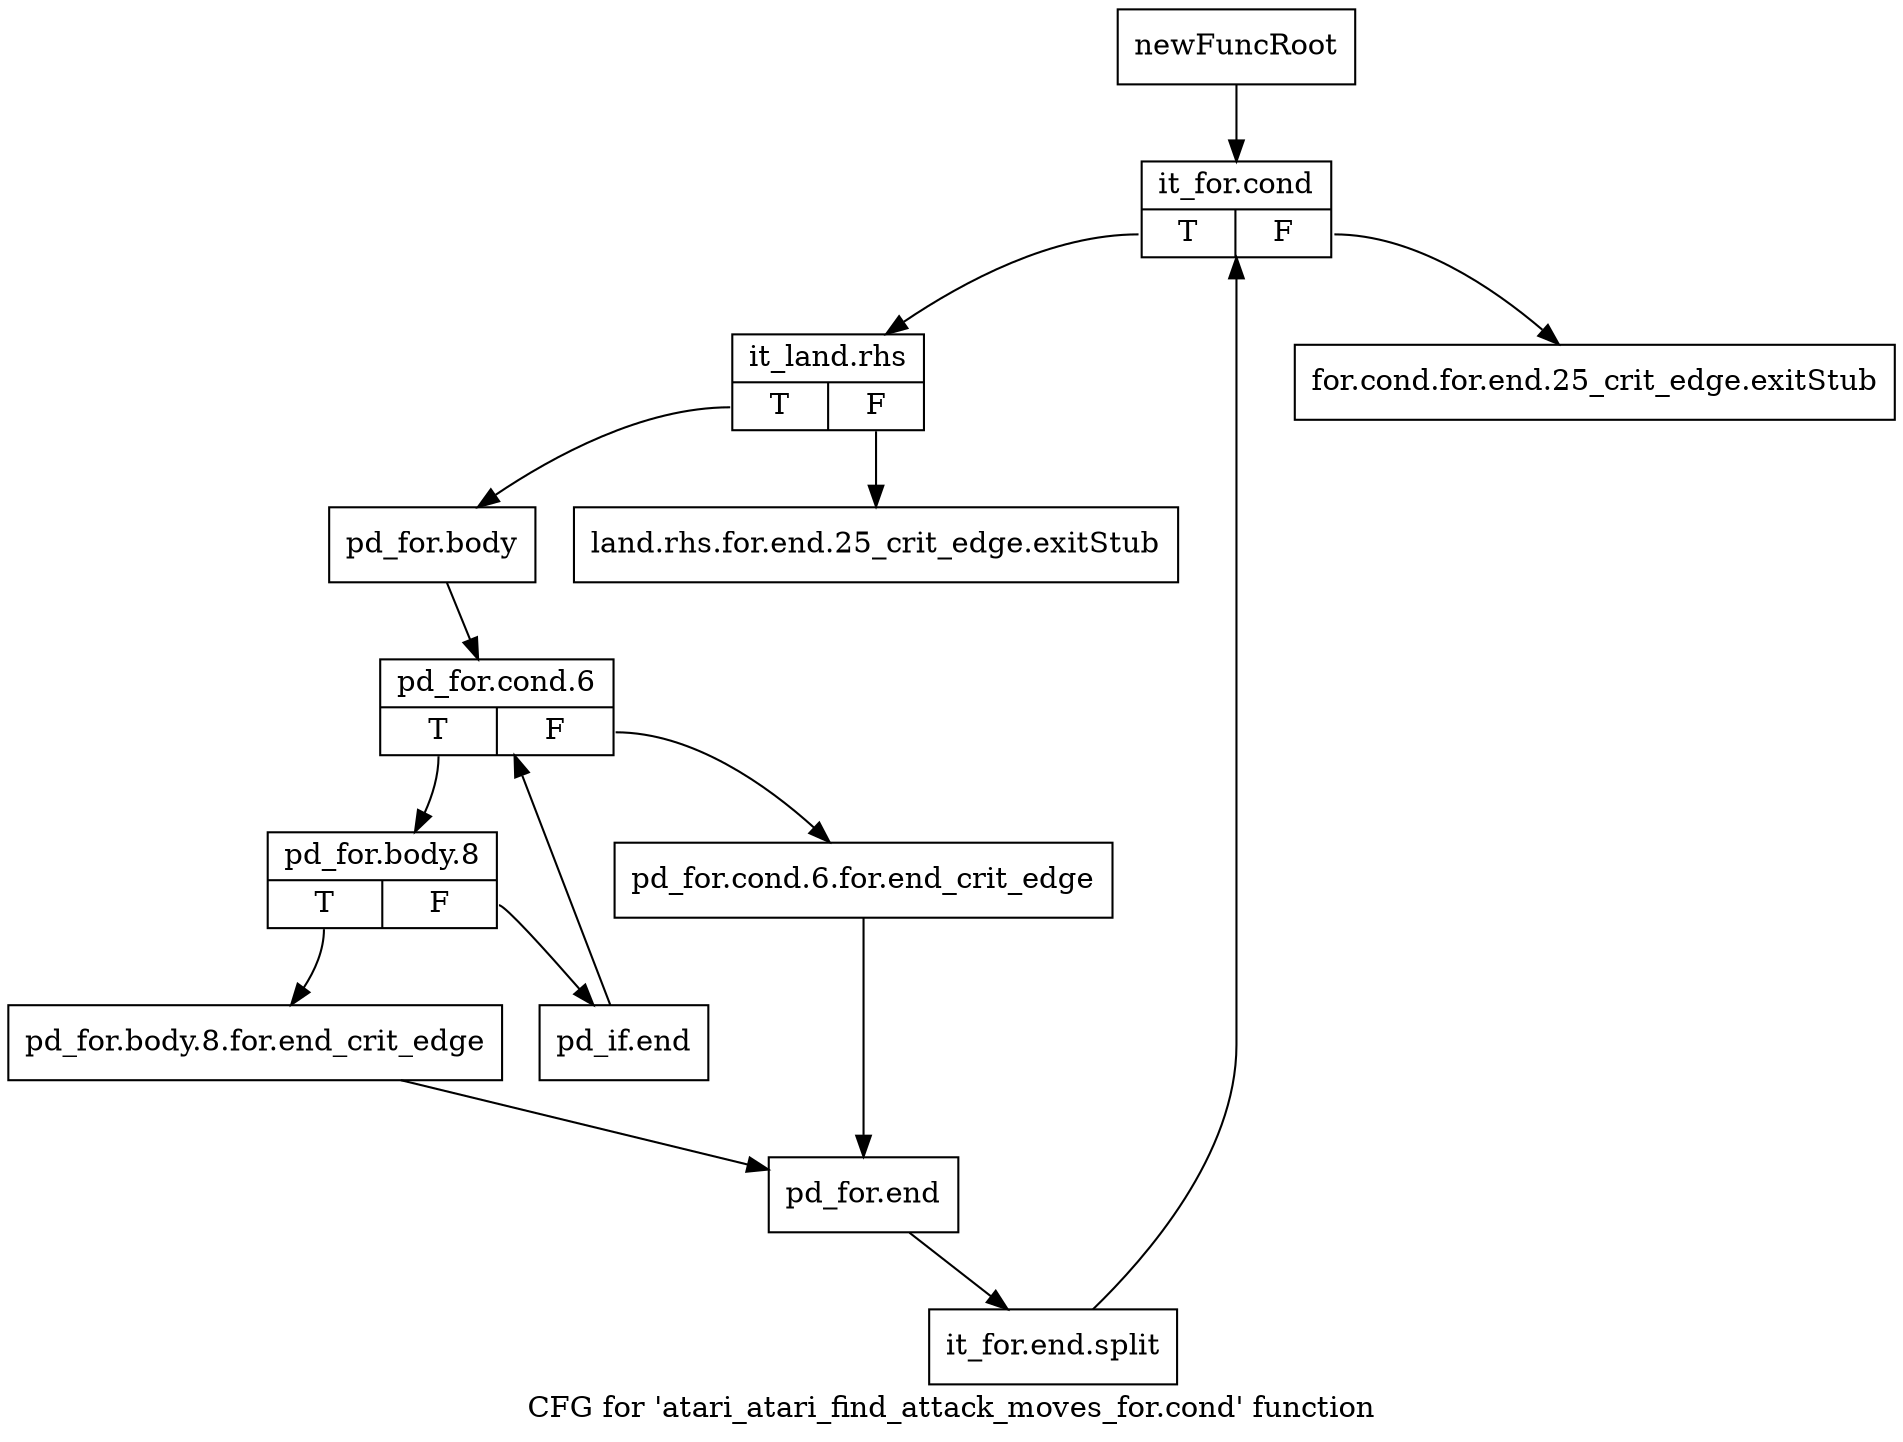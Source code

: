 digraph "CFG for 'atari_atari_find_attack_moves_for.cond' function" {
	label="CFG for 'atari_atari_find_attack_moves_for.cond' function";

	Node0x3ea6b30 [shape=record,label="{newFuncRoot}"];
	Node0x3ea6b30 -> Node0x3eab4c0;
	Node0x3eab420 [shape=record,label="{for.cond.for.end.25_crit_edge.exitStub}"];
	Node0x3eab470 [shape=record,label="{land.rhs.for.end.25_crit_edge.exitStub}"];
	Node0x3eab4c0 [shape=record,label="{it_for.cond|{<s0>T|<s1>F}}"];
	Node0x3eab4c0:s0 -> Node0x3eab510;
	Node0x3eab4c0:s1 -> Node0x3eab420;
	Node0x3eab510 [shape=record,label="{it_land.rhs|{<s0>T|<s1>F}}"];
	Node0x3eab510:s0 -> Node0x3eab560;
	Node0x3eab510:s1 -> Node0x3eab470;
	Node0x3eab560 [shape=record,label="{pd_for.body}"];
	Node0x3eab560 -> Node0x3eab5b0;
	Node0x3eab5b0 [shape=record,label="{pd_for.cond.6|{<s0>T|<s1>F}}"];
	Node0x3eab5b0:s0 -> Node0x3eab650;
	Node0x3eab5b0:s1 -> Node0x3eab600;
	Node0x3eab600 [shape=record,label="{pd_for.cond.6.for.end_crit_edge}"];
	Node0x3eab600 -> Node0x3eab740;
	Node0x3eab650 [shape=record,label="{pd_for.body.8|{<s0>T|<s1>F}}"];
	Node0x3eab650:s0 -> Node0x3eab6f0;
	Node0x3eab650:s1 -> Node0x3eab6a0;
	Node0x3eab6a0 [shape=record,label="{pd_if.end}"];
	Node0x3eab6a0 -> Node0x3eab5b0;
	Node0x3eab6f0 [shape=record,label="{pd_for.body.8.for.end_crit_edge}"];
	Node0x3eab6f0 -> Node0x3eab740;
	Node0x3eab740 [shape=record,label="{pd_for.end}"];
	Node0x3eab740 -> Node0x4f74350;
	Node0x4f74350 [shape=record,label="{it_for.end.split}"];
	Node0x4f74350 -> Node0x3eab4c0;
}
